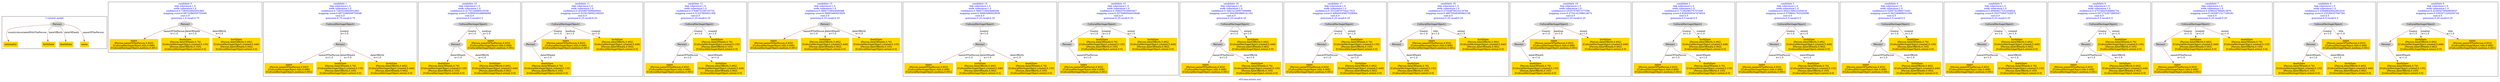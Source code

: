 digraph n0 {
fontcolor="blue"
remincross="true"
label="s03-ima-artists.xml"
subgraph cluster_0 {
label="1-correct model"
n2[style="filled",color="white",fillcolor="lightgray",label="Person1"];
n3[shape="plaintext",style="filled",fillcolor="gold",label="nationality"];
n4[shape="plaintext",style="filled",fillcolor="gold",label="birthDate"];
n5[shape="plaintext",style="filled",fillcolor="gold",label="deathDate"];
n6[shape="plaintext",style="filled",fillcolor="gold",label="name"];
}
subgraph cluster_1 {
label="candidate 0\nlink coherence:1.0\nnode coherence:1.0\nconfidence:0.7283524845931802\nmapping score:0.6872286059755046\ncost:3.0\n-precision:1.0-recall:0.75"
n8[style="filled",color="white",fillcolor="lightgray",label="Person1"];
n9[shape="plaintext",style="filled",fillcolor="gold",label="name\n[Person,nameOfThePerson,0.933]\n[CulturalHeritageObject,title,0.066]\n[CulturalHeritageObject,medium,0.001]"];
n10[shape="plaintext",style="filled",fillcolor="gold",label="deathDate\n[Person,dateOfDeath,0.76]\n[CulturalHeritageObject,created,0.135]\n[Person,dateOfBirth,0.105]\n[CulturalHeritageObject,extent,0.0]"];
n11[shape="plaintext",style="filled",fillcolor="gold",label="birthDate\n[Person,dateOfBirth,0.492]\n[CulturalHeritageObject,created,0.446]\n[Person,dateOfDeath,0.062]\n[CulturalHeritageObject,extent,0.0]"];
}
subgraph cluster_2 {
label="candidate 1\nlink coherence:1.0\nnode coherence:1.0\nconfidence:0.7283524845931802\nmapping score:0.6872286059755046\ncost:4.0\n-precision:0.75-recall:0.75"
n13[style="filled",color="white",fillcolor="lightgray",label="CulturalHeritageObject1"];
n14[style="filled",color="white",fillcolor="lightgray",label="Person1"];
n15[shape="plaintext",style="filled",fillcolor="gold",label="name\n[Person,nameOfThePerson,0.933]\n[CulturalHeritageObject,title,0.066]\n[CulturalHeritageObject,medium,0.001]"];
n16[shape="plaintext",style="filled",fillcolor="gold",label="deathDate\n[Person,dateOfDeath,0.76]\n[CulturalHeritageObject,created,0.135]\n[Person,dateOfBirth,0.105]\n[CulturalHeritageObject,extent,0.0]"];
n17[shape="plaintext",style="filled",fillcolor="gold",label="birthDate\n[Person,dateOfBirth,0.492]\n[CulturalHeritageObject,created,0.446]\n[Person,dateOfDeath,0.062]\n[CulturalHeritageObject,extent,0.0]"];
}
subgraph cluster_3 {
label="candidate 10\nlink coherence:1.0\nnode coherence:1.0\nconfidence:0.4176124080015539\nmapping score:0.5280930248894069\ncost:4.0\n-precision:0.5-recall:0.5"
n19[style="filled",color="white",fillcolor="lightgray",label="CulturalHeritageObject1"];
n20[style="filled",color="white",fillcolor="lightgray",label="Person1"];
n21[shape="plaintext",style="filled",fillcolor="gold",label="deathDate\n[Person,dateOfDeath,0.76]\n[CulturalHeritageObject,created,0.135]\n[Person,dateOfBirth,0.105]\n[CulturalHeritageObject,extent,0.0]"];
n22[shape="plaintext",style="filled",fillcolor="gold",label="name\n[Person,nameOfThePerson,0.933]\n[CulturalHeritageObject,title,0.066]\n[CulturalHeritageObject,medium,0.001]"];
n23[shape="plaintext",style="filled",fillcolor="gold",label="birthDate\n[Person,dateOfBirth,0.492]\n[CulturalHeritageObject,created,0.446]\n[Person,dateOfDeath,0.062]\n[CulturalHeritageObject,extent,0.0]"];
}
subgraph cluster_4 {
label="candidate 11\nlink coherence:1.0\nnode coherence:1.0\nconfidence:0.4020807609840941\nmapping score:0.5229158092169203\ncost:4.0\n-precision:0.25-recall:0.25"
n25[style="filled",color="white",fillcolor="lightgray",label="CulturalHeritageObject1"];
n26[style="filled",color="white",fillcolor="lightgray",label="Person1"];
n27[shape="plaintext",style="filled",fillcolor="gold",label="deathDate\n[Person,dateOfDeath,0.76]\n[CulturalHeritageObject,created,0.135]\n[Person,dateOfBirth,0.105]\n[CulturalHeritageObject,extent,0.0]"];
n28[shape="plaintext",style="filled",fillcolor="gold",label="name\n[Person,nameOfThePerson,0.933]\n[CulturalHeritageObject,title,0.066]\n[CulturalHeritageObject,medium,0.001]"];
n29[shape="plaintext",style="filled",fillcolor="gold",label="birthDate\n[Person,dateOfBirth,0.492]\n[CulturalHeritageObject,created,0.446]\n[Person,dateOfDeath,0.062]\n[CulturalHeritageObject,extent,0.0]"];
}
subgraph cluster_5 {
label="candidate 12\nlink coherence:1.0\nnode coherence:1.0\nconfidence:0.3764675109725732\nmapping score:0.51437805921308\ncost:4.0\n-precision:0.25-recall:0.25"
n31[style="filled",color="white",fillcolor="lightgray",label="CulturalHeritageObject1"];
n32[style="filled",color="white",fillcolor="lightgray",label="Person1"];
n33[shape="plaintext",style="filled",fillcolor="gold",label="name\n[Person,nameOfThePerson,0.933]\n[CulturalHeritageObject,title,0.066]\n[CulturalHeritageObject,medium,0.001]"];
n34[shape="plaintext",style="filled",fillcolor="gold",label="birthDate\n[Person,dateOfBirth,0.492]\n[CulturalHeritageObject,created,0.446]\n[Person,dateOfDeath,0.062]\n[CulturalHeritageObject,extent,0.0]"];
n35[shape="plaintext",style="filled",fillcolor="gold",label="deathDate\n[Person,dateOfDeath,0.76]\n[CulturalHeritageObject,created,0.135]\n[Person,dateOfBirth,0.105]\n[CulturalHeritageObject,extent,0.0]"];
}
subgraph cluster_6 {
label="candidate 13\nlink coherence:1.0\nnode coherence:1.0\nconfidence:0.3665710943848368\nmapping score:0.56663480923939\ncost:3.0\n-precision:0.33-recall:0.25"
n37[style="filled",color="white",fillcolor="lightgray",label="Person1"];
n38[shape="plaintext",style="filled",fillcolor="gold",label="name\n[Person,nameOfThePerson,0.933]\n[CulturalHeritageObject,title,0.066]\n[CulturalHeritageObject,medium,0.001]"];
n39[shape="plaintext",style="filled",fillcolor="gold",label="birthDate\n[Person,dateOfBirth,0.492]\n[CulturalHeritageObject,created,0.446]\n[Person,dateOfDeath,0.062]\n[CulturalHeritageObject,extent,0.0]"];
n40[shape="plaintext",style="filled",fillcolor="gold",label="deathDate\n[Person,dateOfDeath,0.76]\n[CulturalHeritageObject,created,0.135]\n[Person,dateOfBirth,0.105]\n[CulturalHeritageObject,extent,0.0]"];
}
subgraph cluster_7 {
label="candidate 14\nlink coherence:1.0\nnode coherence:1.0\nconfidence:0.3665710943848368\nmapping score:0.56663480923939\ncost:4.0\n-precision:0.25-recall:0.25"
n42[style="filled",color="white",fillcolor="lightgray",label="CulturalHeritageObject1"];
n43[style="filled",color="white",fillcolor="lightgray",label="Person1"];
n44[shape="plaintext",style="filled",fillcolor="gold",label="name\n[Person,nameOfThePerson,0.933]\n[CulturalHeritageObject,title,0.066]\n[CulturalHeritageObject,medium,0.001]"];
n45[shape="plaintext",style="filled",fillcolor="gold",label="birthDate\n[Person,dateOfBirth,0.492]\n[CulturalHeritageObject,created,0.446]\n[Person,dateOfDeath,0.062]\n[CulturalHeritageObject,extent,0.0]"];
n46[shape="plaintext",style="filled",fillcolor="gold",label="deathDate\n[Person,dateOfDeath,0.76]\n[CulturalHeritageObject,created,0.135]\n[Person,dateOfBirth,0.105]\n[CulturalHeritageObject,extent,0.0]"];
}
subgraph cluster_8 {
label="candidate 15\nlink coherence:1.0\nnode coherence:1.0\nconfidence:0.356037616663427\nmapping score:0.5075680944433646\ncost:4.0\n-precision:0.25-recall:0.25"
n48[style="filled",color="white",fillcolor="lightgray",label="CulturalHeritageObject1"];
n49[style="filled",color="white",fillcolor="lightgray",label="Person1"];
n50[shape="plaintext",style="filled",fillcolor="gold",label="name\n[Person,nameOfThePerson,0.933]\n[CulturalHeritageObject,title,0.066]\n[CulturalHeritageObject,medium,0.001]"];
n51[shape="plaintext",style="filled",fillcolor="gold",label="deathDate\n[Person,dateOfDeath,0.76]\n[CulturalHeritageObject,created,0.135]\n[Person,dateOfBirth,0.105]\n[CulturalHeritageObject,extent,0.0]"];
n52[shape="plaintext",style="filled",fillcolor="gold",label="birthDate\n[Person,dateOfBirth,0.492]\n[CulturalHeritageObject,created,0.446]\n[Person,dateOfDeath,0.062]\n[CulturalHeritageObject,extent,0.0]"];
}
subgraph cluster_9 {
label="candidate 16\nlink coherence:1.0\nnode coherence:1.0\nconfidence:0.34614120007569066\nmapping score:0.5042692889141192\ncost:4.0\n-precision:0.25-recall:0.25"
n54[style="filled",color="white",fillcolor="lightgray",label="CulturalHeritageObject1"];
n55[style="filled",color="white",fillcolor="lightgray",label="Person1"];
n56[shape="plaintext",style="filled",fillcolor="gold",label="name\n[Person,nameOfThePerson,0.933]\n[CulturalHeritageObject,title,0.066]\n[CulturalHeritageObject,medium,0.001]"];
n57[shape="plaintext",style="filled",fillcolor="gold",label="deathDate\n[Person,dateOfDeath,0.76]\n[CulturalHeritageObject,created,0.135]\n[Person,dateOfBirth,0.105]\n[CulturalHeritageObject,extent,0.0]"];
n58[shape="plaintext",style="filled",fillcolor="gold",label="birthDate\n[Person,dateOfBirth,0.492]\n[CulturalHeritageObject,created,0.446]\n[Person,dateOfDeath,0.062]\n[CulturalHeritageObject,extent,0.0]"];
}
subgraph cluster_10 {
label="candidate 17\nlink coherence:1.0\nnode coherence:1.0\nconfidence:0.33154970754417523\nmapping score:0.49940545807028064\ncost:4.0\n-precision:0.25-recall:0.25"
n60[style="filled",color="white",fillcolor="lightgray",label="CulturalHeritageObject1"];
n61[style="filled",color="white",fillcolor="lightgray",label="Person1"];
n62[shape="plaintext",style="filled",fillcolor="gold",label="name\n[Person,nameOfThePerson,0.933]\n[CulturalHeritageObject,title,0.066]\n[CulturalHeritageObject,medium,0.001]"];
n63[shape="plaintext",style="filled",fillcolor="gold",label="birthDate\n[Person,dateOfBirth,0.492]\n[CulturalHeritageObject,created,0.446]\n[Person,dateOfDeath,0.062]\n[CulturalHeritageObject,extent,0.0]"];
n64[shape="plaintext",style="filled",fillcolor="gold",label="deathDate\n[Person,dateOfDeath,0.76]\n[CulturalHeritageObject,created,0.135]\n[Person,dateOfBirth,0.105]\n[CulturalHeritageObject,extent,0.0]"];
}
subgraph cluster_11 {
label="candidate 18\nlink coherence:1.0\nnode coherence:1.0\nconfidence:0.27544978416219784\nmapping score:0.48070548360962156\ncost:4.0\n-precision:0.25-recall:0.25"
n66[style="filled",color="white",fillcolor="lightgray",label="CulturalHeritageObject1"];
n67[style="filled",color="white",fillcolor="lightgray",label="Person1"];
n68[shape="plaintext",style="filled",fillcolor="gold",label="deathDate\n[Person,dateOfDeath,0.76]\n[CulturalHeritageObject,created,0.135]\n[Person,dateOfBirth,0.105]\n[CulturalHeritageObject,extent,0.0]"];
n69[shape="plaintext",style="filled",fillcolor="gold",label="name\n[Person,nameOfThePerson,0.933]\n[CulturalHeritageObject,title,0.066]\n[CulturalHeritageObject,medium,0.001]"];
n70[shape="plaintext",style="filled",fillcolor="gold",label="birthDate\n[Person,dateOfBirth,0.492]\n[CulturalHeritageObject,created,0.446]\n[Person,dateOfDeath,0.062]\n[CulturalHeritageObject,extent,0.0]"];
}
subgraph cluster_12 {
label="candidate 19\nlink coherence:1.0\nnode coherence:1.0\nconfidence:0.2535757857377356\nmapping score:0.4734141508014675\ncost:4.0\n-precision:0.25-recall:0.25"
n72[style="filled",color="white",fillcolor="lightgray",label="CulturalHeritageObject1"];
n73[style="filled",color="white",fillcolor="lightgray",label="Person1"];
n74[shape="plaintext",style="filled",fillcolor="gold",label="deathDate\n[Person,dateOfDeath,0.76]\n[CulturalHeritageObject,created,0.135]\n[Person,dateOfBirth,0.105]\n[CulturalHeritageObject,extent,0.0]"];
n75[shape="plaintext",style="filled",fillcolor="gold",label="name\n[Person,nameOfThePerson,0.933]\n[CulturalHeritageObject,title,0.066]\n[CulturalHeritageObject,medium,0.001]"];
n76[shape="plaintext",style="filled",fillcolor="gold",label="birthDate\n[Person,dateOfBirth,0.492]\n[CulturalHeritageObject,created,0.446]\n[Person,dateOfDeath,0.062]\n[CulturalHeritageObject,extent,0.0]"];
}
subgraph cluster_13 {
label="candidate 2\nlink coherence:1.0\nnode coherence:1.0\nconfidence:0.7128208375757205\nmapping score:0.6264958347474624\ncost:4.0\n-precision:0.5-recall:0.5"
n78[style="filled",color="white",fillcolor="lightgray",label="CulturalHeritageObject1"];
n79[style="filled",color="white",fillcolor="lightgray",label="Person1"];
n80[shape="plaintext",style="filled",fillcolor="gold",label="name\n[Person,nameOfThePerson,0.933]\n[CulturalHeritageObject,title,0.066]\n[CulturalHeritageObject,medium,0.001]"];
n81[shape="plaintext",style="filled",fillcolor="gold",label="deathDate\n[Person,dateOfDeath,0.76]\n[CulturalHeritageObject,created,0.135]\n[Person,dateOfBirth,0.105]\n[CulturalHeritageObject,extent,0.0]"];
n82[shape="plaintext",style="filled",fillcolor="gold",label="birthDate\n[Person,dateOfBirth,0.492]\n[CulturalHeritageObject,created,0.446]\n[Person,dateOfDeath,0.062]\n[CulturalHeritageObject,extent,0.0]"];
}
subgraph cluster_14 {
label="candidate 3\nlink coherence:1.0\nnode coherence:1.0\nconfidence:0.5643158623293618\nmapping score:0.5769941763320096\ncost:4.0\n-precision:0.5-recall:0.5"
n84[style="filled",color="white",fillcolor="lightgray",label="CulturalHeritageObject1"];
n85[style="filled",color="white",fillcolor="lightgray",label="Person1"];
n86[shape="plaintext",style="filled",fillcolor="gold",label="name\n[Person,nameOfThePerson,0.933]\n[CulturalHeritageObject,title,0.066]\n[CulturalHeritageObject,medium,0.001]"];
n87[shape="plaintext",style="filled",fillcolor="gold",label="deathDate\n[Person,dateOfDeath,0.76]\n[CulturalHeritageObject,created,0.135]\n[Person,dateOfBirth,0.105]\n[CulturalHeritageObject,extent,0.0]"];
n88[shape="plaintext",style="filled",fillcolor="gold",label="birthDate\n[Person,dateOfBirth,0.492]\n[CulturalHeritageObject,created,0.446]\n[Person,dateOfDeath,0.062]\n[CulturalHeritageObject,extent,0.0]"];
}
subgraph cluster_15 {
label="candidate 4\nlink coherence:1.0\nnode coherence:1.0\nconfidence:0.5200742389272452\nmapping score:0.562246968531304\ncost:4.0\n-precision:0.5-recall:0.5"
n90[style="filled",color="white",fillcolor="lightgray",label="CulturalHeritageObject1"];
n91[style="filled",color="white",fillcolor="lightgray",label="Person1"];
n92[shape="plaintext",style="filled",fillcolor="gold",label="name\n[Person,nameOfThePerson,0.933]\n[CulturalHeritageObject,title,0.066]\n[CulturalHeritageObject,medium,0.001]"];
n93[shape="plaintext",style="filled",fillcolor="gold",label="birthDate\n[Person,dateOfBirth,0.492]\n[CulturalHeritageObject,created,0.446]\n[Person,dateOfDeath,0.062]\n[CulturalHeritageObject,extent,0.0]"];
n94[shape="plaintext",style="filled",fillcolor="gold",label="deathDate\n[Person,dateOfDeath,0.76]\n[CulturalHeritageObject,created,0.135]\n[Person,dateOfBirth,0.105]\n[CulturalHeritageObject,extent,0.0]"];
}
subgraph cluster_16 {
label="candidate 5\nlink coherence:1.0\nnode coherence:1.0\nconfidence:0.49464617532204924\nmapping score:0.553770947329572\ncost:4.0\n-precision:0.25-recall:0.25"
n96[style="filled",color="white",fillcolor="lightgray",label="CulturalHeritageObject1"];
n97[style="filled",color="white",fillcolor="lightgray",label="Person1"];
n98[shape="plaintext",style="filled",fillcolor="gold",label="name\n[Person,nameOfThePerson,0.933]\n[CulturalHeritageObject,title,0.066]\n[CulturalHeritageObject,medium,0.001]"];
n99[shape="plaintext",style="filled",fillcolor="gold",label="birthDate\n[Person,dateOfBirth,0.492]\n[CulturalHeritageObject,created,0.446]\n[Person,dateOfDeath,0.062]\n[CulturalHeritageObject,extent,0.0]"];
n100[shape="plaintext",style="filled",fillcolor="gold",label="deathDate\n[Person,dateOfDeath,0.76]\n[CulturalHeritageObject,created,0.135]\n[Person,dateOfBirth,0.105]\n[CulturalHeritageObject,extent,0.0]"];
}
subgraph cluster_17 {
label="candidate 6\nlink coherence:1.0\nnode coherence:1.0\nconfidence:0.47515643549884734\nmapping score:0.5472743673885047\ncost:4.0\n-precision:0.5-recall:0.5"
n102[style="filled",color="white",fillcolor="lightgray",label="CulturalHeritageObject1"];
n103[style="filled",color="white",fillcolor="lightgray",label="Person1"];
n104[shape="plaintext",style="filled",fillcolor="gold",label="name\n[Person,nameOfThePerson,0.933]\n[CulturalHeritageObject,title,0.066]\n[CulturalHeritageObject,medium,0.001]"];
n105[shape="plaintext",style="filled",fillcolor="gold",label="birthDate\n[Person,dateOfBirth,0.492]\n[CulturalHeritageObject,created,0.446]\n[Person,dateOfDeath,0.062]\n[CulturalHeritageObject,extent,0.0]"];
n106[shape="plaintext",style="filled",fillcolor="gold",label="deathDate\n[Person,dateOfDeath,0.76]\n[CulturalHeritageObject,created,0.135]\n[Person,dateOfBirth,0.105]\n[CulturalHeritageObject,extent,0.0]"];
}
subgraph cluster_18 {
label="candidate 7\nlink coherence:1.0\nnode coherence:1.0\nconfidence:0.4596247884813876\nmapping score:0.5420971517160181\ncost:4.0\n-precision:0.25-recall:0.25"
n108[style="filled",color="white",fillcolor="lightgray",label="CulturalHeritageObject1"];
n109[style="filled",color="white",fillcolor="lightgray",label="Person1"];
n110[shape="plaintext",style="filled",fillcolor="gold",label="name\n[Person,nameOfThePerson,0.933]\n[CulturalHeritageObject,title,0.066]\n[CulturalHeritageObject,medium,0.001]"];
n111[shape="plaintext",style="filled",fillcolor="gold",label="birthDate\n[Person,dateOfBirth,0.492]\n[CulturalHeritageObject,created,0.446]\n[Person,dateOfDeath,0.062]\n[CulturalHeritageObject,extent,0.0]"];
n112[shape="plaintext",style="filled",fillcolor="gold",label="deathDate\n[Person,dateOfDeath,0.76]\n[CulturalHeritageObject,created,0.135]\n[Person,dateOfBirth,0.105]\n[CulturalHeritageObject,extent,0.0]"];
}
subgraph cluster_19 {
label="candidate 8\nlink coherence:1.0\nnode coherence:1.0\nconfidence:0.43948640642601616\nmapping score:0.535384357697561\ncost:4.0\n-precision:0.5-recall:0.5"
n114[style="filled",color="white",fillcolor="lightgray",label="CulturalHeritageObject1"];
n115[style="filled",color="white",fillcolor="lightgray",label="Person1"];
n116[shape="plaintext",style="filled",fillcolor="gold",label="deathDate\n[Person,dateOfDeath,0.76]\n[CulturalHeritageObject,created,0.135]\n[Person,dateOfBirth,0.105]\n[CulturalHeritageObject,extent,0.0]"];
n117[shape="plaintext",style="filled",fillcolor="gold",label="birthDate\n[Person,dateOfBirth,0.492]\n[CulturalHeritageObject,created,0.446]\n[Person,dateOfDeath,0.062]\n[CulturalHeritageObject,extent,0.0]"];
n118[shape="plaintext",style="filled",fillcolor="gold",label="name\n[Person,nameOfThePerson,0.933]\n[CulturalHeritageObject,title,0.066]\n[CulturalHeritageObject,medium,0.001]"];
}
subgraph cluster_20 {
label="candidate 9\nlink coherence:1.0\nnode coherence:1.0\nconfidence:0.42395475940855637\nmapping score:0.5302071420250744\ncost:4.0\n-precision:0.25-recall:0.25"
n120[style="filled",color="white",fillcolor="lightgray",label="CulturalHeritageObject1"];
n121[style="filled",color="white",fillcolor="lightgray",label="Person1"];
n122[shape="plaintext",style="filled",fillcolor="gold",label="deathDate\n[Person,dateOfDeath,0.76]\n[CulturalHeritageObject,created,0.135]\n[Person,dateOfBirth,0.105]\n[CulturalHeritageObject,extent,0.0]"];
n123[shape="plaintext",style="filled",fillcolor="gold",label="birthDate\n[Person,dateOfBirth,0.492]\n[CulturalHeritageObject,created,0.446]\n[Person,dateOfDeath,0.062]\n[CulturalHeritageObject,extent,0.0]"];
n124[shape="plaintext",style="filled",fillcolor="gold",label="name\n[Person,nameOfThePerson,0.933]\n[CulturalHeritageObject,title,0.066]\n[CulturalHeritageObject,medium,0.001]"];
}
n2 -> n3[color="brown",fontcolor="black",label="countryAssociatedWithThePerson"]
n2 -> n4[color="brown",fontcolor="black",label="dateOfBirth"]
n2 -> n5[color="brown",fontcolor="black",label="dateOfDeath"]
n2 -> n6[color="brown",fontcolor="black",label="nameOfThePerson"]
n8 -> n9[color="brown",fontcolor="black",label="nameOfThePerson\nw=1.0"]
n8 -> n10[color="brown",fontcolor="black",label="dateOfDeath\nw=1.0"]
n8 -> n11[color="brown",fontcolor="black",label="dateOfBirth\nw=1.0"]
n13 -> n14[color="brown",fontcolor="black",label="creator\nw=1.0"]
n14 -> n15[color="brown",fontcolor="black",label="nameOfThePerson\nw=1.0"]
n14 -> n16[color="brown",fontcolor="black",label="dateOfDeath\nw=1.0"]
n14 -> n17[color="brown",fontcolor="black",label="dateOfBirth\nw=1.0"]
n19 -> n20[color="brown",fontcolor="black",label="creator\nw=1.0"]
n20 -> n21[color="brown",fontcolor="black",label="dateOfDeath\nw=1.0"]
n19 -> n22[color="brown",fontcolor="black",label="medium\nw=1.0"]
n20 -> n23[color="brown",fontcolor="black",label="dateOfBirth\nw=1.0"]
n25 -> n26[color="brown",fontcolor="black",label="creator\nw=1.0"]
n26 -> n27[color="brown",fontcolor="black",label="dateOfDeath\nw=1.0"]
n25 -> n28[color="brown",fontcolor="black",label="medium\nw=1.0"]
n25 -> n29[color="brown",fontcolor="black",label="created\nw=1.0"]
n31 -> n32[color="brown",fontcolor="black",label="creator\nw=1.0"]
n32 -> n33[color="brown",fontcolor="black",label="nameOfThePerson\nw=1.0"]
n32 -> n34[color="brown",fontcolor="black",label="dateOfDeath\nw=1.0"]
n31 -> n35[color="brown",fontcolor="black",label="created\nw=1.0"]
n37 -> n38[color="brown",fontcolor="black",label="nameOfThePerson\nw=1.0"]
n37 -> n39[color="brown",fontcolor="black",label="dateOfDeath\nw=1.0"]
n37 -> n40[color="brown",fontcolor="black",label="dateOfBirth\nw=1.0"]
n42 -> n43[color="brown",fontcolor="black",label="creator\nw=1.0"]
n43 -> n44[color="brown",fontcolor="black",label="nameOfThePerson\nw=1.0"]
n43 -> n45[color="brown",fontcolor="black",label="dateOfDeath\nw=1.0"]
n43 -> n46[color="brown",fontcolor="black",label="dateOfBirth\nw=1.0"]
n48 -> n49[color="brown",fontcolor="black",label="creator\nw=1.0"]
n49 -> n50[color="brown",fontcolor="black",label="nameOfThePerson\nw=1.0"]
n48 -> n51[color="brown",fontcolor="black",label="created\nw=1.0"]
n48 -> n52[color="brown",fontcolor="black",label="extent\nw=1.0"]
n54 -> n55[color="brown",fontcolor="black",label="creator\nw=1.0"]
n55 -> n56[color="brown",fontcolor="black",label="nameOfThePerson\nw=1.0"]
n55 -> n57[color="brown",fontcolor="black",label="dateOfBirth\nw=1.0"]
n54 -> n58[color="brown",fontcolor="black",label="extent\nw=1.0"]
n60 -> n61[color="brown",fontcolor="black",label="creator\nw=1.0"]
n61 -> n62[color="brown",fontcolor="black",label="nameOfThePerson\nw=1.0"]
n61 -> n63[color="brown",fontcolor="black",label="dateOfDeath\nw=1.0"]
n60 -> n64[color="brown",fontcolor="black",label="extent\nw=1.0"]
n66 -> n67[color="brown",fontcolor="black",label="creator\nw=1.0"]
n67 -> n68[color="brown",fontcolor="black",label="dateOfDeath\nw=1.0"]
n66 -> n69[color="brown",fontcolor="black",label="title\nw=1.0"]
n66 -> n70[color="brown",fontcolor="black",label="extent\nw=1.0"]
n72 -> n73[color="brown",fontcolor="black",label="creator\nw=1.0"]
n73 -> n74[color="brown",fontcolor="black",label="dateOfDeath\nw=1.0"]
n72 -> n75[color="brown",fontcolor="black",label="medium\nw=1.0"]
n72 -> n76[color="brown",fontcolor="black",label="extent\nw=1.0"]
n78 -> n79[color="brown",fontcolor="black",label="creator\nw=1.0"]
n79 -> n80[color="brown",fontcolor="black",label="nameOfThePerson\nw=1.0"]
n79 -> n81[color="brown",fontcolor="black",label="dateOfDeath\nw=1.0"]
n78 -> n82[color="brown",fontcolor="black",label="created\nw=1.0"]
n84 -> n85[color="brown",fontcolor="black",label="creator\nw=1.0"]
n85 -> n86[color="brown",fontcolor="black",label="nameOfThePerson\nw=1.0"]
n85 -> n87[color="brown",fontcolor="black",label="dateOfDeath\nw=1.0"]
n84 -> n88[color="brown",fontcolor="black",label="extent\nw=1.0"]
n90 -> n91[color="brown",fontcolor="black",label="creator\nw=1.0"]
n91 -> n92[color="brown",fontcolor="black",label="nameOfThePerson\nw=1.0"]
n91 -> n93[color="brown",fontcolor="black",label="dateOfBirth\nw=1.0"]
n90 -> n94[color="brown",fontcolor="black",label="created\nw=1.0"]
n96 -> n97[color="brown",fontcolor="black",label="creator\nw=1.0"]
n97 -> n98[color="brown",fontcolor="black",label="nameOfThePerson\nw=1.0"]
n96 -> n99[color="brown",fontcolor="black",label="created\nw=1.0"]
n97 -> n100[color="brown",fontcolor="black",label="dateOfBirth\nw=1.0"]
n102 -> n103[color="brown",fontcolor="black",label="creator\nw=1.0"]
n103 -> n104[color="brown",fontcolor="black",label="nameOfThePerson\nw=1.0"]
n103 -> n105[color="brown",fontcolor="black",label="dateOfBirth\nw=1.0"]
n102 -> n106[color="brown",fontcolor="black",label="extent\nw=1.0"]
n108 -> n109[color="brown",fontcolor="black",label="creator\nw=1.0"]
n109 -> n110[color="brown",fontcolor="black",label="nameOfThePerson\nw=1.0"]
n108 -> n111[color="brown",fontcolor="black",label="created\nw=1.0"]
n108 -> n112[color="brown",fontcolor="black",label="extent\nw=1.0"]
n114 -> n115[color="brown",fontcolor="black",label="creator\nw=1.0"]
n115 -> n116[color="brown",fontcolor="black",label="dateOfDeath\nw=1.0"]
n115 -> n117[color="brown",fontcolor="black",label="dateOfBirth\nw=1.0"]
n114 -> n118[color="brown",fontcolor="black",label="title\nw=1.0"]
n120 -> n121[color="brown",fontcolor="black",label="creator\nw=1.0"]
n121 -> n122[color="brown",fontcolor="black",label="dateOfDeath\nw=1.0"]
n120 -> n123[color="brown",fontcolor="black",label="created\nw=1.0"]
n120 -> n124[color="brown",fontcolor="black",label="title\nw=1.0"]
}

